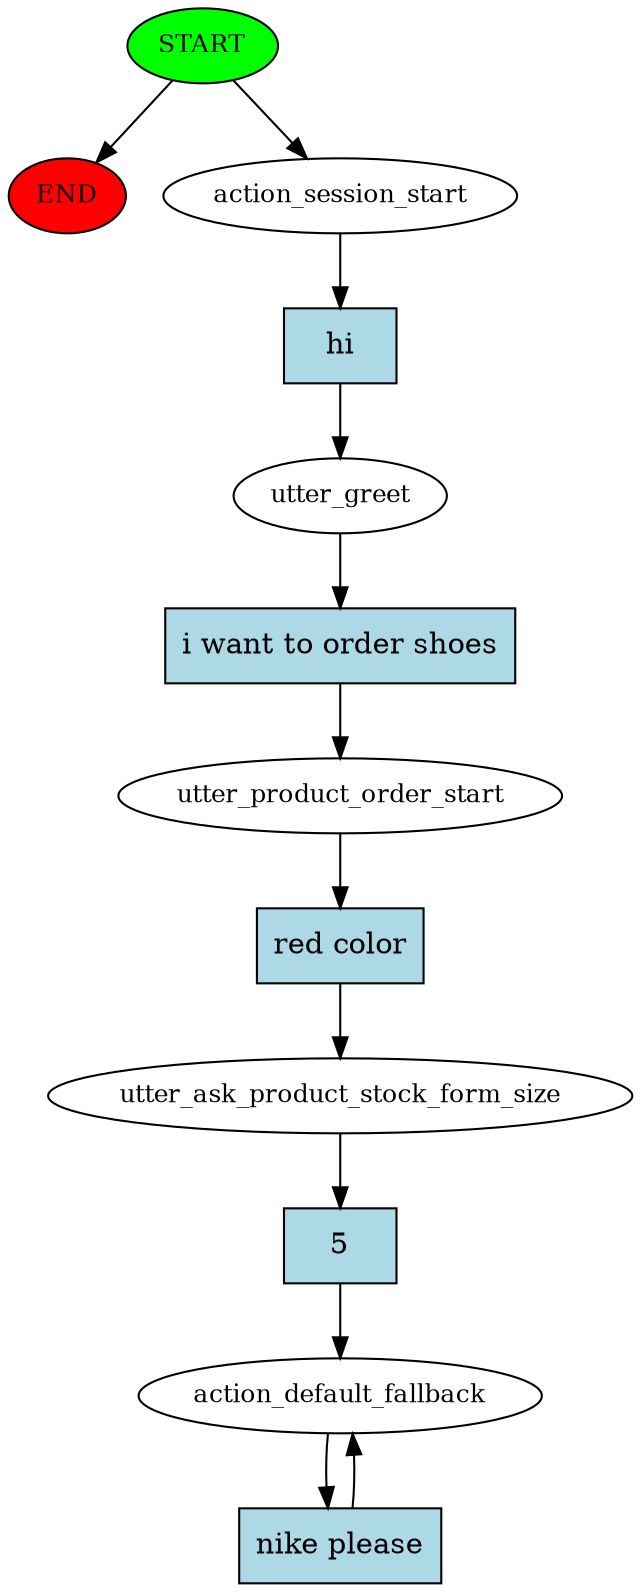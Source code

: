 digraph  {
0 [class="start active", fillcolor=green, fontsize=12, label=START, style=filled];
"-1" [class=end, fillcolor=red, fontsize=12, label=END, style=filled];
1 [class=active, fontsize=12, label=action_session_start];
2 [class=active, fontsize=12, label=utter_greet];
3 [class=active, fontsize=12, label=utter_product_order_start];
4 [class=active, fontsize=12, label=utter_ask_product_stock_form_size];
5 [class="active dashed", fontsize=12, label=action_default_fallback];
9 [class="intent active", fillcolor=lightblue, label=hi, shape=rect, style=filled];
10 [class="intent active", fillcolor=lightblue, label="i want to order shoes", shape=rect, style=filled];
11 [class="intent active", fillcolor=lightblue, label="red color", shape=rect, style=filled];
12 [class="intent active", fillcolor=lightblue, label=5, shape=rect, style=filled];
13 [class="intent active", fillcolor=lightblue, label="nike please", shape=rect, style=filled];
0 -> "-1"  [class="", key=NONE, label=""];
0 -> 1  [class=active, key=NONE, label=""];
1 -> 9  [class=active, key=0];
2 -> 10  [class=active, key=0];
3 -> 11  [class=active, key=0];
4 -> 12  [class=active, key=0];
5 -> 13  [class=active, key=0];
9 -> 2  [class=active, key=0];
10 -> 3  [class=active, key=0];
11 -> 4  [class=active, key=0];
12 -> 5  [class=active, key=0];
13 -> 5  [class=active, key=0];
}
